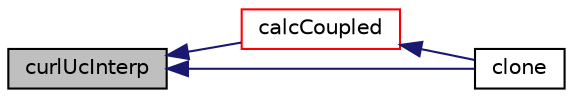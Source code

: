 digraph "curlUcInterp"
{
  bgcolor="transparent";
  edge [fontname="Helvetica",fontsize="10",labelfontname="Helvetica",labelfontsize="10"];
  node [fontname="Helvetica",fontsize="10",shape=record];
  rankdir="LR";
  Node123 [label="curlUcInterp",height=0.2,width=0.4,color="black", fillcolor="grey75", style="filled", fontcolor="black"];
  Node123 -> Node124 [dir="back",color="midnightblue",fontsize="10",style="solid",fontname="Helvetica"];
  Node124 [label="calcCoupled",height=0.2,width=0.4,color="red",URL="$a25265.html#afaf626ee39da50a44d12588b5cb987d9",tooltip="Calculate the non-coupled force. "];
  Node124 -> Node126 [dir="back",color="midnightblue",fontsize="10",style="solid",fontname="Helvetica"];
  Node126 [label="clone",height=0.2,width=0.4,color="black",URL="$a25265.html#ac7eaa8b220cc46ce90a03b7fc312138e",tooltip="Construct and return a clone. "];
  Node123 -> Node126 [dir="back",color="midnightblue",fontsize="10",style="solid",fontname="Helvetica"];
}
